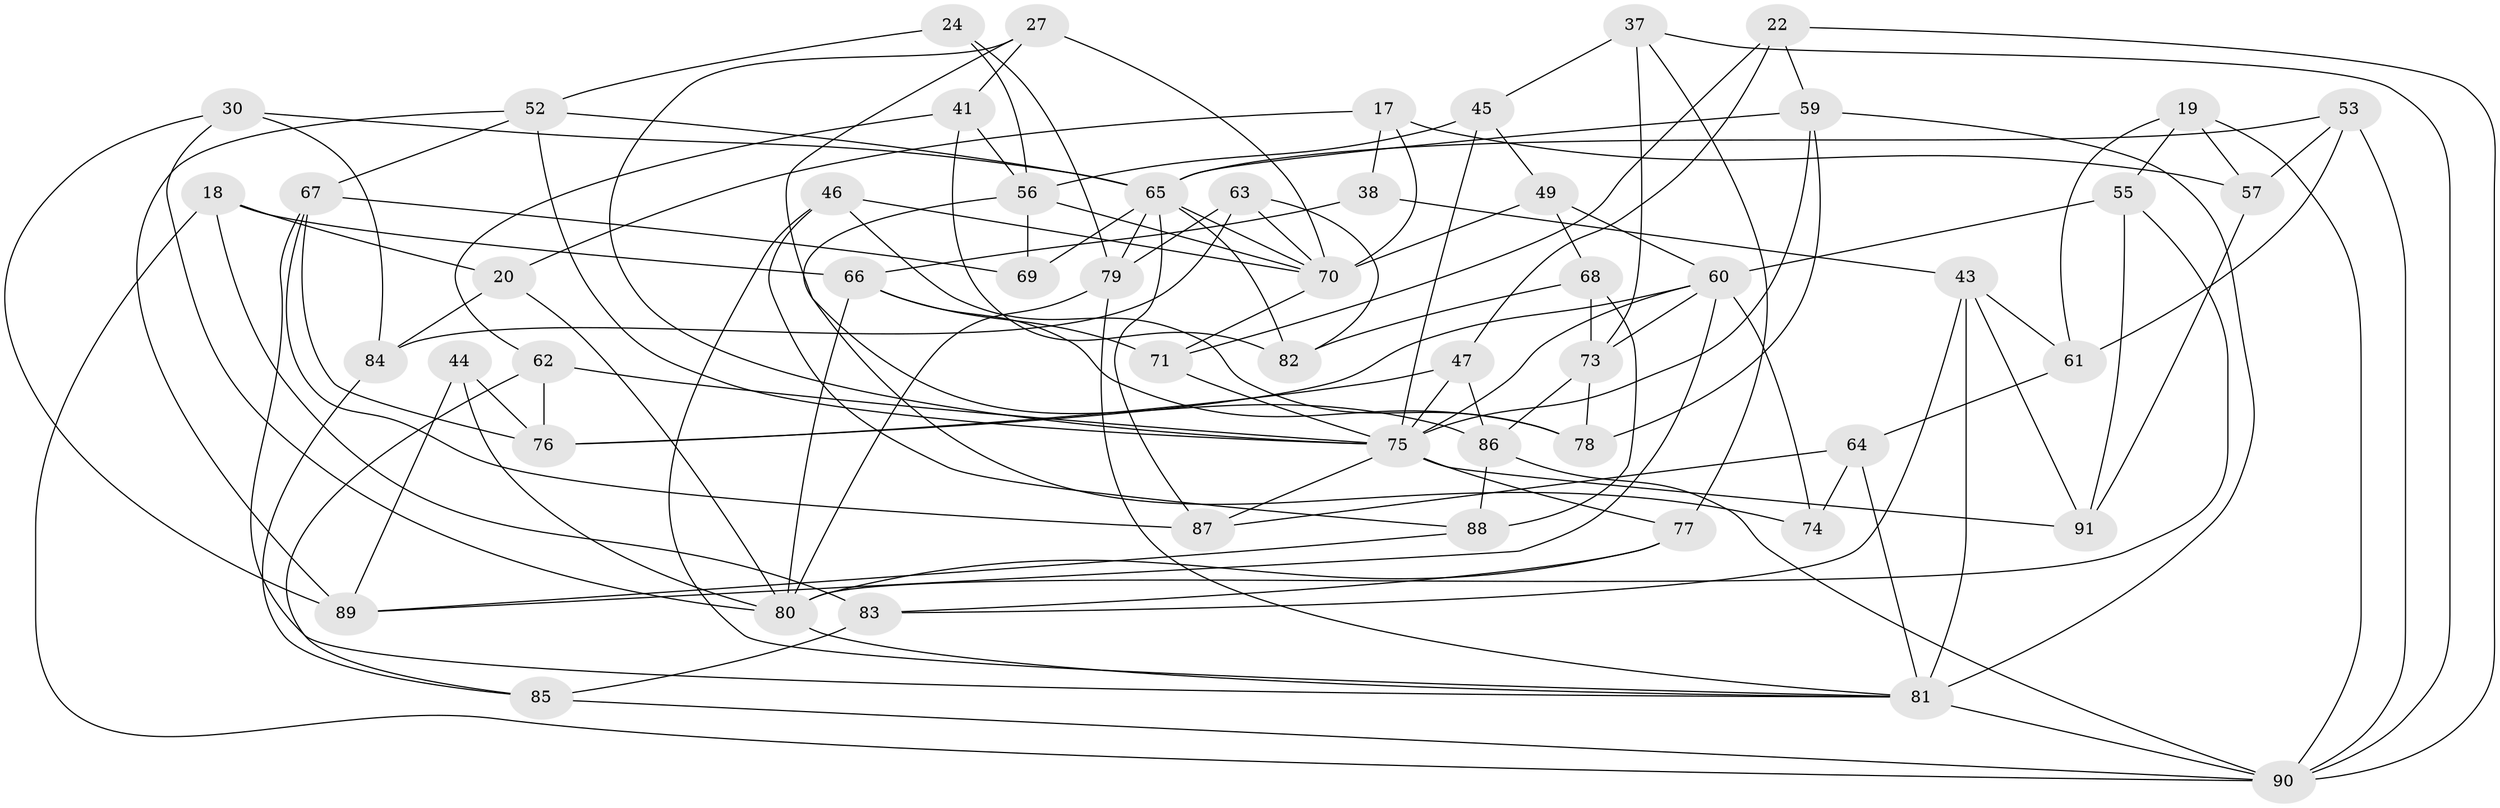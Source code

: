 // original degree distribution, {4: 1.0}
// Generated by graph-tools (version 1.1) at 2025/03/03/04/25 22:03:16]
// undirected, 54 vertices, 127 edges
graph export_dot {
graph [start="1"]
  node [color=gray90,style=filled];
  17;
  18;
  19;
  20;
  22;
  24;
  27;
  30;
  37;
  38;
  41;
  43 [super="+26"];
  44;
  45 [super="+31"];
  46;
  47;
  49;
  52 [super="+34"];
  53 [super="+32"];
  55 [super="+50"];
  56 [super="+5+21"];
  57;
  59 [super="+42"];
  60 [super="+9+13"];
  61;
  62;
  63;
  64;
  65 [super="+28+48"];
  66 [super="+23"];
  67 [super="+40"];
  68;
  69;
  70 [super="+25"];
  71;
  73 [super="+10"];
  74;
  75 [super="+33+11"];
  76 [super="+54"];
  77;
  78;
  79 [super="+36"];
  80 [super="+72"];
  81 [super="+12+16+29"];
  82;
  83;
  84;
  85;
  86 [super="+58"];
  87;
  88;
  89 [super="+35"];
  90 [super="+2+7+39"];
  91;
  17 -- 57;
  17 -- 38;
  17 -- 20;
  17 -- 70;
  18 -- 83;
  18 -- 20;
  18 -- 66;
  18 -- 90;
  19 -- 55;
  19 -- 61;
  19 -- 57;
  19 -- 90;
  20 -- 80;
  20 -- 84;
  22 -- 59;
  22 -- 47;
  22 -- 71;
  22 -- 90;
  24 -- 79;
  24 -- 56 [weight=2];
  24 -- 52;
  27 -- 75;
  27 -- 86;
  27 -- 41;
  27 -- 70;
  30 -- 84;
  30 -- 89;
  30 -- 80;
  30 -- 65;
  37 -- 77;
  37 -- 45;
  37 -- 90;
  37 -- 73;
  38 -- 66 [weight=2];
  38 -- 43;
  41 -- 82;
  41 -- 62;
  41 -- 56;
  43 -- 91;
  43 -- 81 [weight=2];
  43 -- 83;
  43 -- 61;
  44 -- 80;
  44 -- 89 [weight=2];
  44 -- 76;
  45 -- 49;
  45 -- 75 [weight=3];
  45 -- 56;
  46 -- 78;
  46 -- 88;
  46 -- 70;
  46 -- 81;
  47 -- 76;
  47 -- 75;
  47 -- 86;
  49 -- 68;
  49 -- 70;
  49 -- 60;
  52 -- 67;
  52 -- 75;
  52 -- 65 [weight=2];
  52 -- 89;
  53 -- 61;
  53 -- 90 [weight=2];
  53 -- 65 [weight=2];
  53 -- 57;
  55 -- 80 [weight=3];
  55 -- 91;
  55 -- 60;
  56 -- 70;
  56 -- 74 [weight=2];
  56 -- 69;
  57 -- 91;
  59 -- 78;
  59 -- 75 [weight=2];
  59 -- 65;
  59 -- 81;
  60 -- 89;
  60 -- 74;
  60 -- 75;
  60 -- 73;
  60 -- 76 [weight=2];
  61 -- 64;
  62 -- 85;
  62 -- 75;
  62 -- 76;
  63 -- 84;
  63 -- 82;
  63 -- 70;
  63 -- 79;
  64 -- 81;
  64 -- 87;
  64 -- 74;
  65 -- 82;
  65 -- 70;
  65 -- 69;
  65 -- 87;
  65 -- 79 [weight=2];
  66 -- 78;
  66 -- 71;
  66 -- 80;
  67 -- 69 [weight=2];
  67 -- 76;
  67 -- 87;
  67 -- 81;
  68 -- 82;
  68 -- 88;
  68 -- 73;
  70 -- 71;
  71 -- 75;
  73 -- 86 [weight=2];
  73 -- 78;
  75 -- 91;
  75 -- 87;
  75 -- 77;
  77 -- 83;
  77 -- 80;
  79 -- 80;
  79 -- 81;
  80 -- 81;
  81 -- 90 [weight=2];
  83 -- 85;
  84 -- 85;
  85 -- 90;
  86 -- 90;
  86 -- 88;
  88 -- 89;
}
